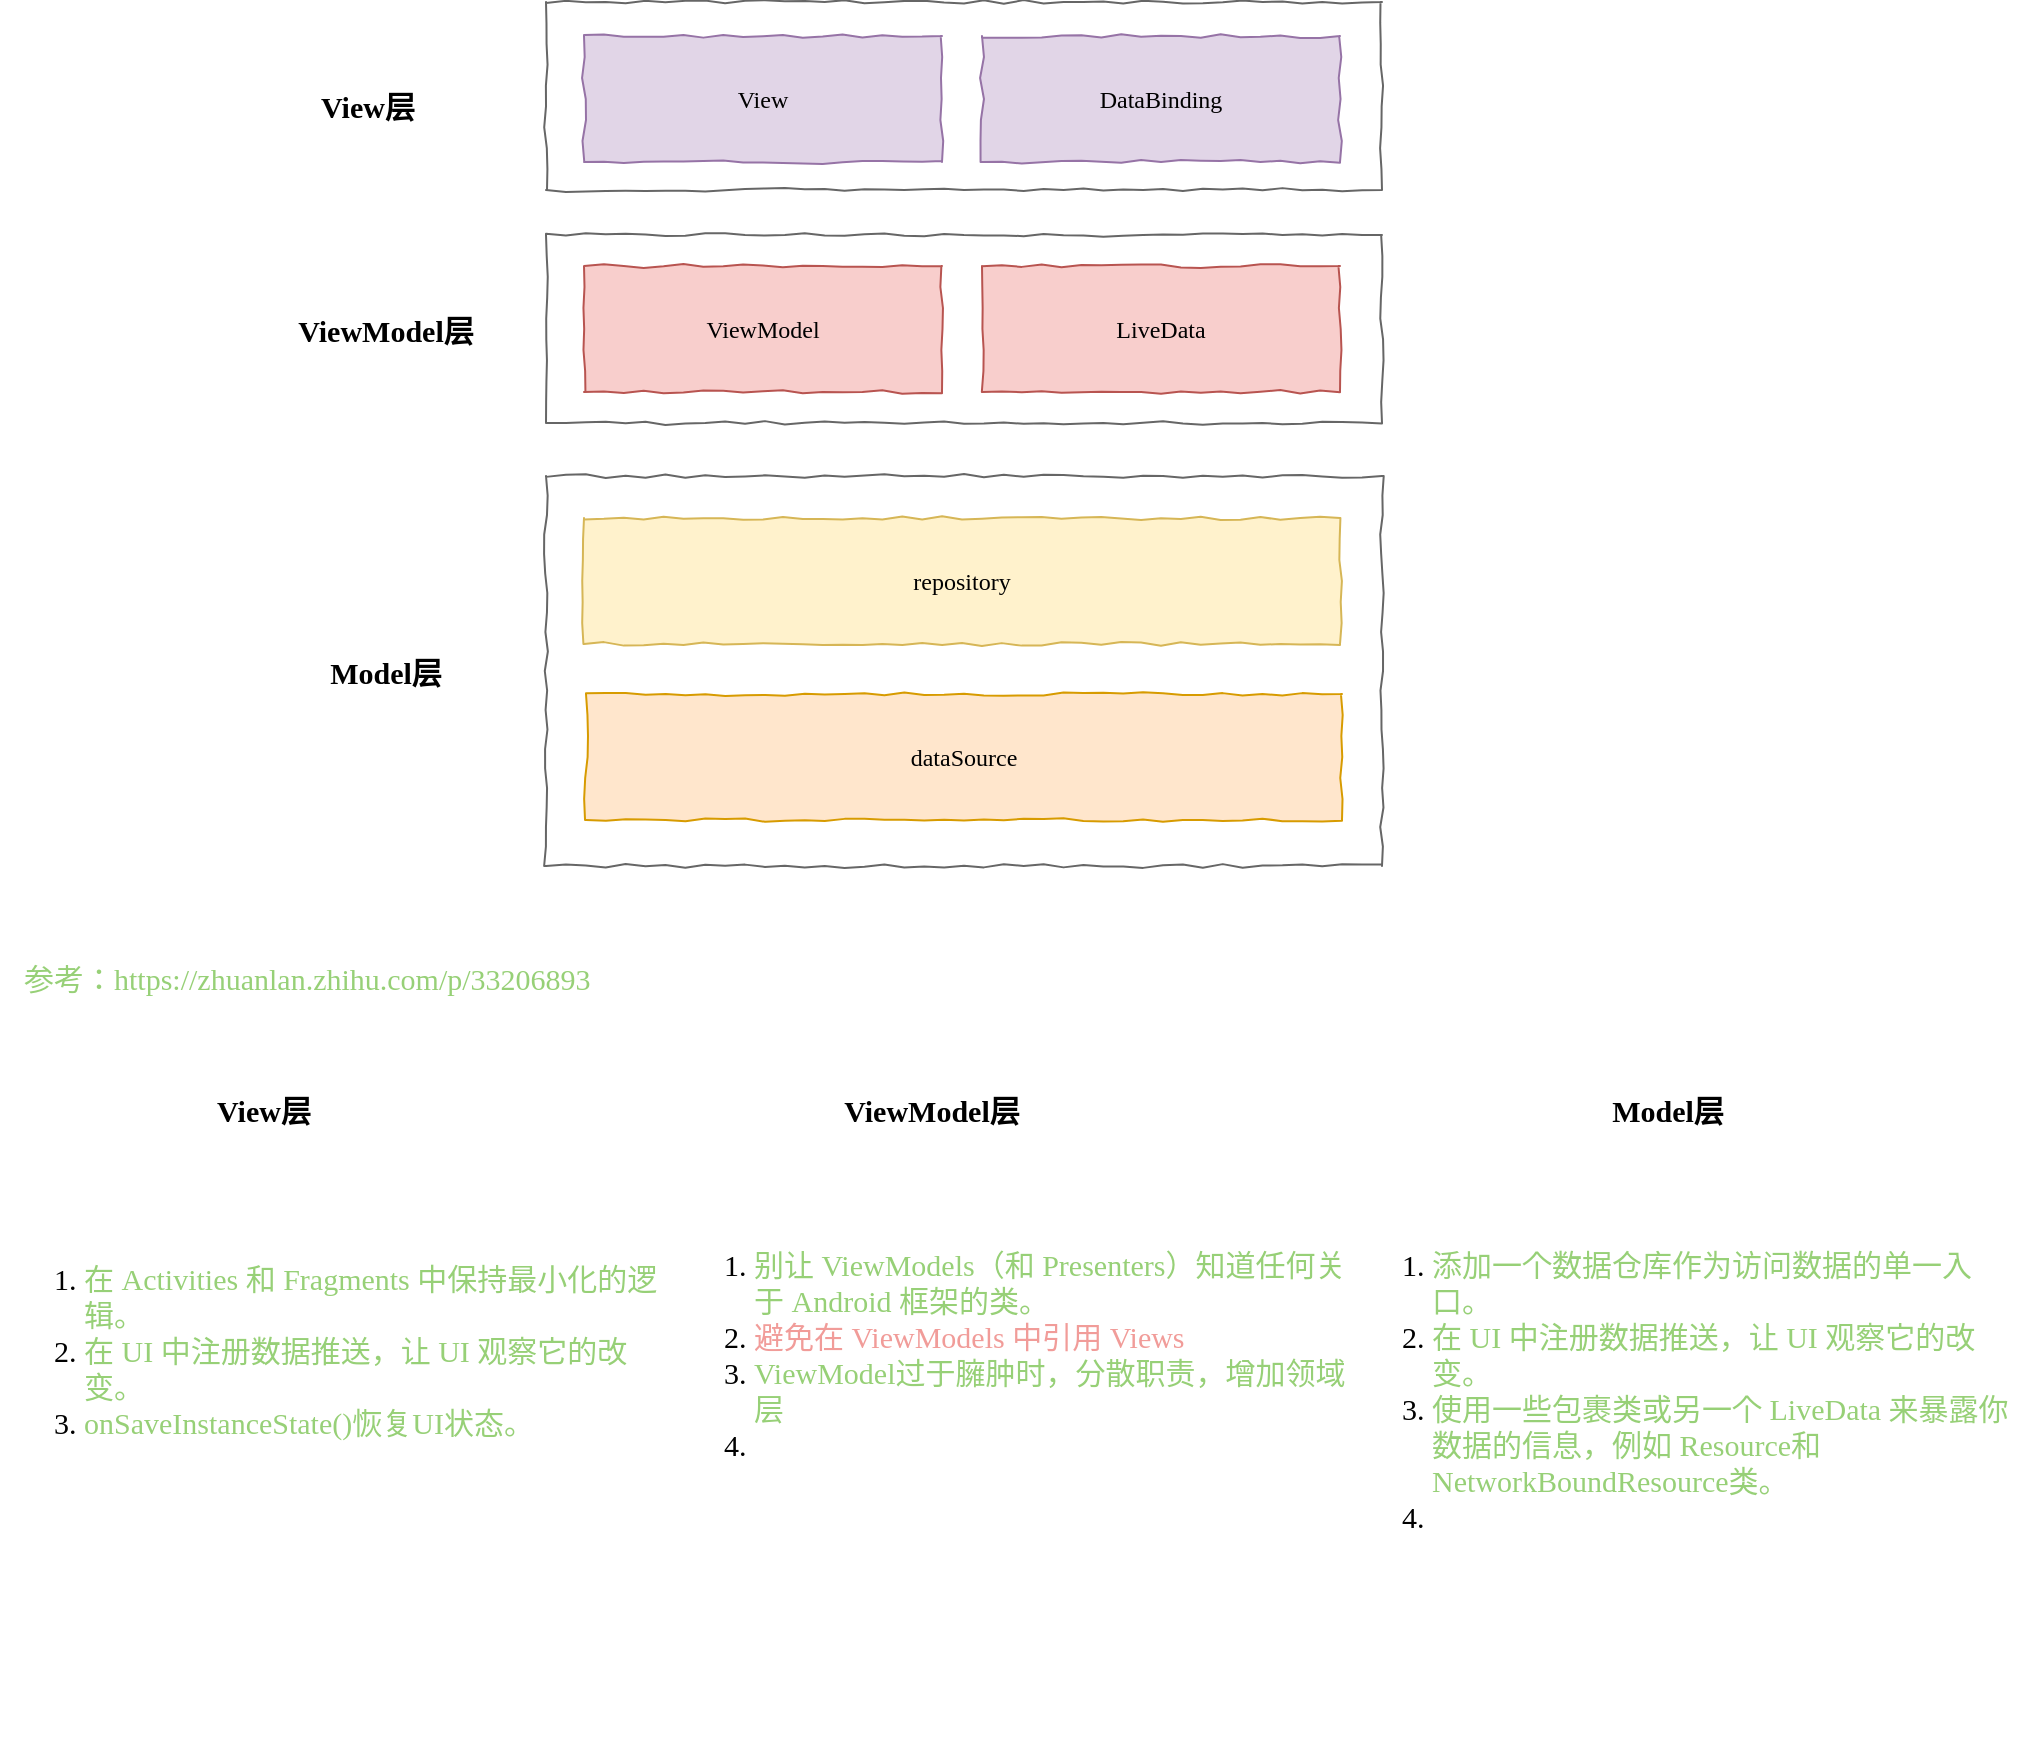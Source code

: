 <mxfile version="20.6.0" type="github">
  <diagram id="ZsKYVKCZsxW13D_Cj-jd" name="第 1 页">
    <mxGraphModel dx="1438" dy="642" grid="0" gridSize="10" guides="1" tooltips="1" connect="1" arrows="1" fold="1" page="0" pageScale="1" pageWidth="827" pageHeight="1169" math="0" shadow="0">
      <root>
        <mxCell id="0" />
        <mxCell id="1" parent="0" />
        <mxCell id="xUJV_SYP3wIa0_mYyU-m-15" value="" style="rounded=0;whiteSpace=wrap;html=1;comic=1;sketch=0;fontFamily=Comic Sans MS;fontSize=12;fillColor=none;fontColor=#333333;strokeColor=#666666;" vertex="1" parent="1">
          <mxGeometry x="116" y="359" width="418" height="195" as="geometry" />
        </mxCell>
        <mxCell id="xUJV_SYP3wIa0_mYyU-m-14" value="" style="rounded=0;whiteSpace=wrap;html=1;comic=1;sketch=0;fontFamily=Comic Sans MS;fontSize=12;fillColor=none;fontColor=#333333;strokeColor=#666666;" vertex="1" parent="1">
          <mxGeometry x="116" y="238.5" width="418" height="94" as="geometry" />
        </mxCell>
        <mxCell id="xUJV_SYP3wIa0_mYyU-m-13" value="" style="rounded=0;whiteSpace=wrap;html=1;comic=1;sketch=0;fontFamily=Comic Sans MS;fontSize=12;fillColor=none;fontColor=#333333;strokeColor=#666666;" vertex="1" parent="1">
          <mxGeometry x="116" y="122" width="418" height="94" as="geometry" />
        </mxCell>
        <mxCell id="xUJV_SYP3wIa0_mYyU-m-1" value="&lt;font face=&quot;Comic Sans MS&quot;&gt;View&lt;/font&gt;" style="rounded=0;whiteSpace=wrap;html=1;sketch=0;treeFolding=0;comic=1;fillColor=#e1d5e7;strokeColor=#9673a6;" vertex="1" parent="1">
          <mxGeometry x="135" y="139" width="179" height="63" as="geometry" />
        </mxCell>
        <mxCell id="xUJV_SYP3wIa0_mYyU-m-4" value="&lt;font face=&quot;Comic Sans MS&quot;&gt;DataBinding&lt;/font&gt;" style="rounded=0;whiteSpace=wrap;html=1;sketch=0;treeFolding=0;comic=1;fillColor=#e1d5e7;strokeColor=#9673a6;" vertex="1" parent="1">
          <mxGeometry x="334" y="139" width="179" height="63" as="geometry" />
        </mxCell>
        <mxCell id="xUJV_SYP3wIa0_mYyU-m-5" value="&lt;font face=&quot;Comic Sans MS&quot;&gt;ViewModel&lt;br&gt;&lt;/font&gt;" style="rounded=0;whiteSpace=wrap;html=1;sketch=0;treeFolding=0;comic=1;fillColor=#f8cecc;strokeColor=#b85450;" vertex="1" parent="1">
          <mxGeometry x="135" y="254" width="179" height="63" as="geometry" />
        </mxCell>
        <mxCell id="xUJV_SYP3wIa0_mYyU-m-6" value="&lt;font face=&quot;Comic Sans MS&quot;&gt;LiveData&lt;/font&gt;" style="rounded=0;whiteSpace=wrap;html=1;sketch=0;treeFolding=0;comic=1;fillColor=#f8cecc;strokeColor=#b85450;" vertex="1" parent="1">
          <mxGeometry x="334" y="254" width="179" height="63" as="geometry" />
        </mxCell>
        <mxCell id="xUJV_SYP3wIa0_mYyU-m-7" value="&lt;font face=&quot;Comic Sans MS&quot;&gt;repository&lt;br&gt;&lt;/font&gt;" style="rounded=0;whiteSpace=wrap;html=1;sketch=0;treeFolding=0;comic=1;fillColor=#fff2cc;strokeColor=#d6b656;" vertex="1" parent="1">
          <mxGeometry x="135" y="380" width="378" height="63" as="geometry" />
        </mxCell>
        <mxCell id="xUJV_SYP3wIa0_mYyU-m-11" value="&lt;font face=&quot;Comic Sans MS&quot;&gt;dataSource&lt;br&gt;&lt;/font&gt;" style="rounded=0;whiteSpace=wrap;html=1;sketch=0;treeFolding=0;comic=1;fillColor=#ffe6cc;strokeColor=#d79b00;" vertex="1" parent="1">
          <mxGeometry x="136" y="468" width="378" height="63" as="geometry" />
        </mxCell>
        <mxCell id="xUJV_SYP3wIa0_mYyU-m-16" value="View层" style="text;html=1;strokeColor=none;fillColor=none;align=center;verticalAlign=middle;whiteSpace=wrap;rounded=0;comic=1;sketch=0;fontFamily=Comic Sans MS;fontSize=15;fontStyle=1" vertex="1" parent="1">
          <mxGeometry x="-3" y="159" width="60" height="30" as="geometry" />
        </mxCell>
        <mxCell id="xUJV_SYP3wIa0_mYyU-m-17" value="ViewModel层" style="text;html=1;strokeColor=none;fillColor=none;align=center;verticalAlign=middle;whiteSpace=wrap;rounded=0;comic=1;sketch=0;fontFamily=Comic Sans MS;fontSize=15;fontStyle=1" vertex="1" parent="1">
          <mxGeometry x="-11" y="270.5" width="94" height="30" as="geometry" />
        </mxCell>
        <mxCell id="xUJV_SYP3wIa0_mYyU-m-18" value="Model层" style="text;html=1;strokeColor=none;fillColor=none;align=center;verticalAlign=middle;whiteSpace=wrap;rounded=0;comic=1;sketch=0;fontFamily=Comic Sans MS;fontSize=15;fontStyle=1" vertex="1" parent="1">
          <mxGeometry x="-11" y="441.5" width="94" height="30" as="geometry" />
        </mxCell>
        <mxCell id="xUJV_SYP3wIa0_mYyU-m-19" value="View层" style="text;html=1;strokeColor=none;fillColor=none;align=center;verticalAlign=middle;whiteSpace=wrap;rounded=0;comic=1;sketch=0;fontFamily=Comic Sans MS;fontSize=15;fontStyle=1" vertex="1" parent="1">
          <mxGeometry x="-55" y="661" width="60" height="30" as="geometry" />
        </mxCell>
        <mxCell id="xUJV_SYP3wIa0_mYyU-m-20" value="ViewModel层" style="text;html=1;strokeColor=none;fillColor=none;align=center;verticalAlign=middle;whiteSpace=wrap;rounded=0;comic=1;sketch=0;fontFamily=Comic Sans MS;fontSize=15;fontStyle=1" vertex="1" parent="1">
          <mxGeometry x="262" y="661" width="94" height="30" as="geometry" />
        </mxCell>
        <mxCell id="xUJV_SYP3wIa0_mYyU-m-21" value="Model层" style="text;html=1;strokeColor=none;fillColor=none;align=center;verticalAlign=middle;whiteSpace=wrap;rounded=0;comic=1;sketch=0;fontFamily=Comic Sans MS;fontSize=15;fontStyle=1" vertex="1" parent="1">
          <mxGeometry x="630" y="661" width="94" height="30" as="geometry" />
        </mxCell>
        <mxCell id="xUJV_SYP3wIa0_mYyU-m-23" value="&lt;ol&gt;&lt;li&gt;&lt;font color=&quot;#97d077&quot;&gt;别让 ViewModels（和 Presenters）知道任何关于 Android 框架的类。&lt;/font&gt;&lt;/li&gt;&lt;li&gt;&lt;font color=&quot;#f19c99&quot;&gt;避免在 ViewModels 中引用 Views&lt;/font&gt;&lt;/li&gt;&lt;li&gt;&lt;font color=&quot;#97d077&quot;&gt;ViewModel过于臃肿时，分散职责，增加领域层&lt;/font&gt;&lt;/li&gt;&lt;li&gt;&lt;font color=&quot;#97d077&quot;&gt;&lt;br&gt;&lt;/font&gt;&lt;/li&gt;&lt;/ol&gt;" style="text;strokeColor=none;fillColor=none;html=1;whiteSpace=wrap;verticalAlign=top;overflow=hidden;comic=1;sketch=0;fontFamily=Comic Sans MS;fontSize=15;" vertex="1" parent="1">
          <mxGeometry x="178" y="723" width="341" height="263" as="geometry" />
        </mxCell>
        <mxCell id="xUJV_SYP3wIa0_mYyU-m-24" value="&lt;ol&gt;&lt;li&gt;&lt;font color=&quot;#97d077&quot;&gt;在 Activities 和 Fragments 中保持最小化的逻辑。&lt;/font&gt;&lt;/li&gt;&lt;li&gt;&lt;font color=&quot;#97d077&quot;&gt;在 UI 中注册数据推送，让 UI 观察它的改变。&lt;/font&gt;&lt;/li&gt;&lt;li&gt;&lt;font color=&quot;#97d077&quot;&gt;onSaveInstanceState()恢复UI状态。&lt;/font&gt;&lt;/li&gt;&lt;/ol&gt;" style="text;strokeColor=none;fillColor=none;html=1;whiteSpace=wrap;verticalAlign=top;overflow=hidden;comic=1;sketch=0;fontFamily=Comic Sans MS;fontSize=15;" vertex="1" parent="1">
          <mxGeometry x="-157" y="730" width="341" height="263" as="geometry" />
        </mxCell>
        <mxCell id="xUJV_SYP3wIa0_mYyU-m-25" value="&lt;ol&gt;&lt;li&gt;&lt;font color=&quot;#97d077&quot;&gt;添加一个数据仓库作为访问数据的单一入口。&lt;/font&gt;&lt;/li&gt;&lt;li&gt;&lt;font color=&quot;#97d077&quot;&gt;在 UI 中注册数据推送，让 UI 观察它的改变。&lt;/font&gt;&lt;/li&gt;&lt;li&gt;&lt;font color=&quot;#97d077&quot;&gt;使用一些包裹类或另一个 LiveData 来暴露你数据的信息，例如&amp;nbsp;Resource和NetworkBoundResource类。&lt;/font&gt;&lt;/li&gt;&lt;li&gt;&lt;br&gt;&lt;/li&gt;&lt;/ol&gt;" style="text;strokeColor=none;fillColor=none;html=1;whiteSpace=wrap;verticalAlign=top;overflow=hidden;comic=1;sketch=0;fontFamily=Comic Sans MS;fontSize=15;" vertex="1" parent="1">
          <mxGeometry x="517" y="723" width="341" height="263" as="geometry" />
        </mxCell>
        <mxCell id="xUJV_SYP3wIa0_mYyU-m-26" value="参考：https://zhuanlan.zhihu.com/p/33206893" style="text;html=1;strokeColor=none;fillColor=none;align=left;verticalAlign=middle;whiteSpace=wrap;rounded=0;comic=1;sketch=0;fontFamily=Comic Sans MS;fontSize=15;fontColor=#97D077;" vertex="1" parent="1">
          <mxGeometry x="-147" y="595" width="386" height="30" as="geometry" />
        </mxCell>
      </root>
    </mxGraphModel>
  </diagram>
</mxfile>
